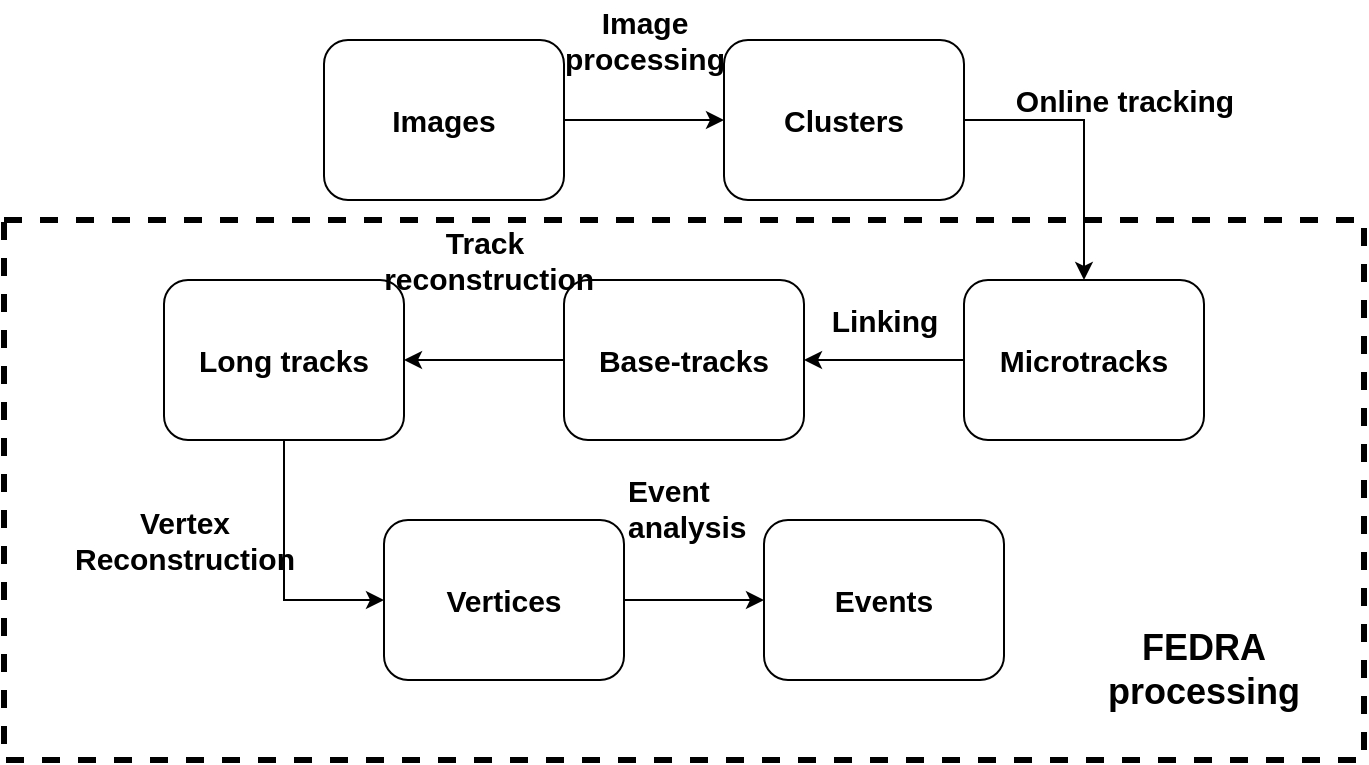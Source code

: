 <mxfile version="17.1.3" type="github">
  <diagram id="jZADlHb_losFECGkGb7-" name="Page-1">
    <mxGraphModel dx="1698" dy="547" grid="1" gridSize="10" guides="1" tooltips="1" connect="1" arrows="1" fold="1" page="1" pageScale="1" pageWidth="827" pageHeight="1169" math="0" shadow="0">
      <root>
        <mxCell id="0" />
        <mxCell id="1" parent="0" />
        <mxCell id="cyIJJe1iBzsjb0eJrKCz-10" style="edgeStyle=orthogonalEdgeStyle;rounded=0;orthogonalLoop=1;jettySize=auto;html=1;exitX=1;exitY=0.5;exitDx=0;exitDy=0;entryX=0;entryY=0.5;entryDx=0;entryDy=0;fontStyle=1;fontSize=15;" edge="1" parent="1" source="cyIJJe1iBzsjb0eJrKCz-1" target="cyIJJe1iBzsjb0eJrKCz-3">
          <mxGeometry relative="1" as="geometry" />
        </mxCell>
        <mxCell id="cyIJJe1iBzsjb0eJrKCz-1" value="Images" style="rounded=1;whiteSpace=wrap;html=1;fontStyle=1;fontSize=15;" vertex="1" parent="1">
          <mxGeometry x="40" y="120" width="120" height="80" as="geometry" />
        </mxCell>
        <mxCell id="cyIJJe1iBzsjb0eJrKCz-13" style="edgeStyle=orthogonalEdgeStyle;rounded=0;orthogonalLoop=1;jettySize=auto;html=1;exitX=1;exitY=0.5;exitDx=0;exitDy=0;fontStyle=1;fontSize=15;" edge="1" parent="1" source="cyIJJe1iBzsjb0eJrKCz-3" target="cyIJJe1iBzsjb0eJrKCz-4">
          <mxGeometry relative="1" as="geometry" />
        </mxCell>
        <mxCell id="cyIJJe1iBzsjb0eJrKCz-3" value="Clusters" style="rounded=1;whiteSpace=wrap;html=1;fontStyle=1;fontSize=15;" vertex="1" parent="1">
          <mxGeometry x="240" y="120" width="120" height="80" as="geometry" />
        </mxCell>
        <mxCell id="cyIJJe1iBzsjb0eJrKCz-14" style="edgeStyle=orthogonalEdgeStyle;rounded=0;orthogonalLoop=1;jettySize=auto;html=1;exitX=0;exitY=0.5;exitDx=0;exitDy=0;entryX=1;entryY=0.5;entryDx=0;entryDy=0;fontStyle=1;fontSize=15;" edge="1" parent="1" source="cyIJJe1iBzsjb0eJrKCz-4" target="cyIJJe1iBzsjb0eJrKCz-5">
          <mxGeometry relative="1" as="geometry" />
        </mxCell>
        <mxCell id="cyIJJe1iBzsjb0eJrKCz-4" value="Microtracks" style="rounded=1;whiteSpace=wrap;html=1;fontStyle=1;fontSize=15;" vertex="1" parent="1">
          <mxGeometry x="360" y="240" width="120" height="80" as="geometry" />
        </mxCell>
        <mxCell id="cyIJJe1iBzsjb0eJrKCz-15" style="edgeStyle=orthogonalEdgeStyle;rounded=0;orthogonalLoop=1;jettySize=auto;html=1;exitX=0;exitY=0.5;exitDx=0;exitDy=0;entryX=1;entryY=0.5;entryDx=0;entryDy=0;fontStyle=1;fontSize=15;" edge="1" parent="1" source="cyIJJe1iBzsjb0eJrKCz-5" target="cyIJJe1iBzsjb0eJrKCz-6">
          <mxGeometry relative="1" as="geometry" />
        </mxCell>
        <mxCell id="cyIJJe1iBzsjb0eJrKCz-5" value="Base-tracks" style="rounded=1;whiteSpace=wrap;html=1;fontStyle=1;fontSize=15;" vertex="1" parent="1">
          <mxGeometry x="160" y="240" width="120" height="80" as="geometry" />
        </mxCell>
        <mxCell id="cyIJJe1iBzsjb0eJrKCz-16" style="edgeStyle=orthogonalEdgeStyle;rounded=0;orthogonalLoop=1;jettySize=auto;html=1;exitX=0.5;exitY=1;exitDx=0;exitDy=0;entryX=0;entryY=0.5;entryDx=0;entryDy=0;fontStyle=1;fontSize=15;" edge="1" parent="1" source="cyIJJe1iBzsjb0eJrKCz-6" target="cyIJJe1iBzsjb0eJrKCz-7">
          <mxGeometry relative="1" as="geometry" />
        </mxCell>
        <mxCell id="cyIJJe1iBzsjb0eJrKCz-6" value="Long tracks" style="rounded=1;whiteSpace=wrap;html=1;fontStyle=1;fontSize=15;" vertex="1" parent="1">
          <mxGeometry x="-40" y="240" width="120" height="80" as="geometry" />
        </mxCell>
        <mxCell id="cyIJJe1iBzsjb0eJrKCz-17" style="edgeStyle=orthogonalEdgeStyle;rounded=0;orthogonalLoop=1;jettySize=auto;html=1;exitX=1;exitY=0.5;exitDx=0;exitDy=0;entryX=0;entryY=0.5;entryDx=0;entryDy=0;fontStyle=1;fontSize=15;" edge="1" parent="1" source="cyIJJe1iBzsjb0eJrKCz-7" target="cyIJJe1iBzsjb0eJrKCz-8">
          <mxGeometry relative="1" as="geometry" />
        </mxCell>
        <mxCell id="cyIJJe1iBzsjb0eJrKCz-7" value="Vertices" style="rounded=1;whiteSpace=wrap;html=1;fontStyle=1;fontSize=15;" vertex="1" parent="1">
          <mxGeometry x="70" y="360" width="120" height="80" as="geometry" />
        </mxCell>
        <mxCell id="cyIJJe1iBzsjb0eJrKCz-8" value="Events" style="rounded=1;whiteSpace=wrap;html=1;fontStyle=1;fontSize=15;" vertex="1" parent="1">
          <mxGeometry x="260" y="360" width="120" height="80" as="geometry" />
        </mxCell>
        <mxCell id="cyIJJe1iBzsjb0eJrKCz-18" value="Image &lt;br style=&quot;font-size: 15px;&quot;&gt;processing" style="text;html=1;align=center;verticalAlign=middle;resizable=0;points=[];autosize=1;strokeColor=none;fillColor=none;fontStyle=1;fontSize=15;" vertex="1" parent="1">
          <mxGeometry x="150" y="100" width="100" height="40" as="geometry" />
        </mxCell>
        <mxCell id="cyIJJe1iBzsjb0eJrKCz-19" value="Online tracking" style="text;html=1;align=center;verticalAlign=middle;resizable=0;points=[];autosize=1;strokeColor=none;fillColor=none;fontSize=15;fontStyle=1" vertex="1" parent="1">
          <mxGeometry x="380" y="140" width="120" height="20" as="geometry" />
        </mxCell>
        <mxCell id="cyIJJe1iBzsjb0eJrKCz-20" value="Linking" style="text;html=1;align=center;verticalAlign=middle;resizable=0;points=[];autosize=1;strokeColor=none;fillColor=none;fontSize=15;fontStyle=1" vertex="1" parent="1">
          <mxGeometry x="285" y="250" width="70" height="20" as="geometry" />
        </mxCell>
        <mxCell id="cyIJJe1iBzsjb0eJrKCz-21" value="Track&lt;br style=&quot;font-size: 15px;&quot;&gt;&amp;nbsp;reconstruction" style="text;html=1;align=center;verticalAlign=middle;resizable=0;points=[];autosize=1;strokeColor=none;fillColor=none;fontSize=15;fontStyle=1" vertex="1" parent="1">
          <mxGeometry x="60" y="210" width="120" height="40" as="geometry" />
        </mxCell>
        <mxCell id="cyIJJe1iBzsjb0eJrKCz-22" value="Vertex &lt;br style=&quot;font-size: 15px;&quot;&gt;Reconstruction" style="text;html=1;align=center;verticalAlign=middle;resizable=0;points=[];autosize=1;strokeColor=none;fillColor=none;fontSize=15;fontStyle=1" vertex="1" parent="1">
          <mxGeometry x="-95" y="350" width="130" height="40" as="geometry" />
        </mxCell>
        <mxCell id="cyIJJe1iBzsjb0eJrKCz-23" value="Event &lt;br style=&quot;font-size: 15px;&quot;&gt;analysis" style="text;whiteSpace=wrap;html=1;fontSize=15;fontStyle=1" vertex="1" parent="1">
          <mxGeometry x="190" y="330" width="60" height="50" as="geometry" />
        </mxCell>
        <mxCell id="cyIJJe1iBzsjb0eJrKCz-24" value="" style="rounded=0;whiteSpace=wrap;html=1;fontSize=15;fontColor=default;fillColor=none;dashed=1;strokeWidth=3;" vertex="1" parent="1">
          <mxGeometry x="-120" y="210" width="680" height="270" as="geometry" />
        </mxCell>
        <mxCell id="cyIJJe1iBzsjb0eJrKCz-25" value="FEDRA processing" style="text;html=1;strokeColor=none;fillColor=none;align=center;verticalAlign=middle;whiteSpace=wrap;rounded=0;dashed=1;fontSize=18;fontColor=default;fontStyle=1" vertex="1" parent="1">
          <mxGeometry x="450" y="420" width="60" height="30" as="geometry" />
        </mxCell>
      </root>
    </mxGraphModel>
  </diagram>
</mxfile>
